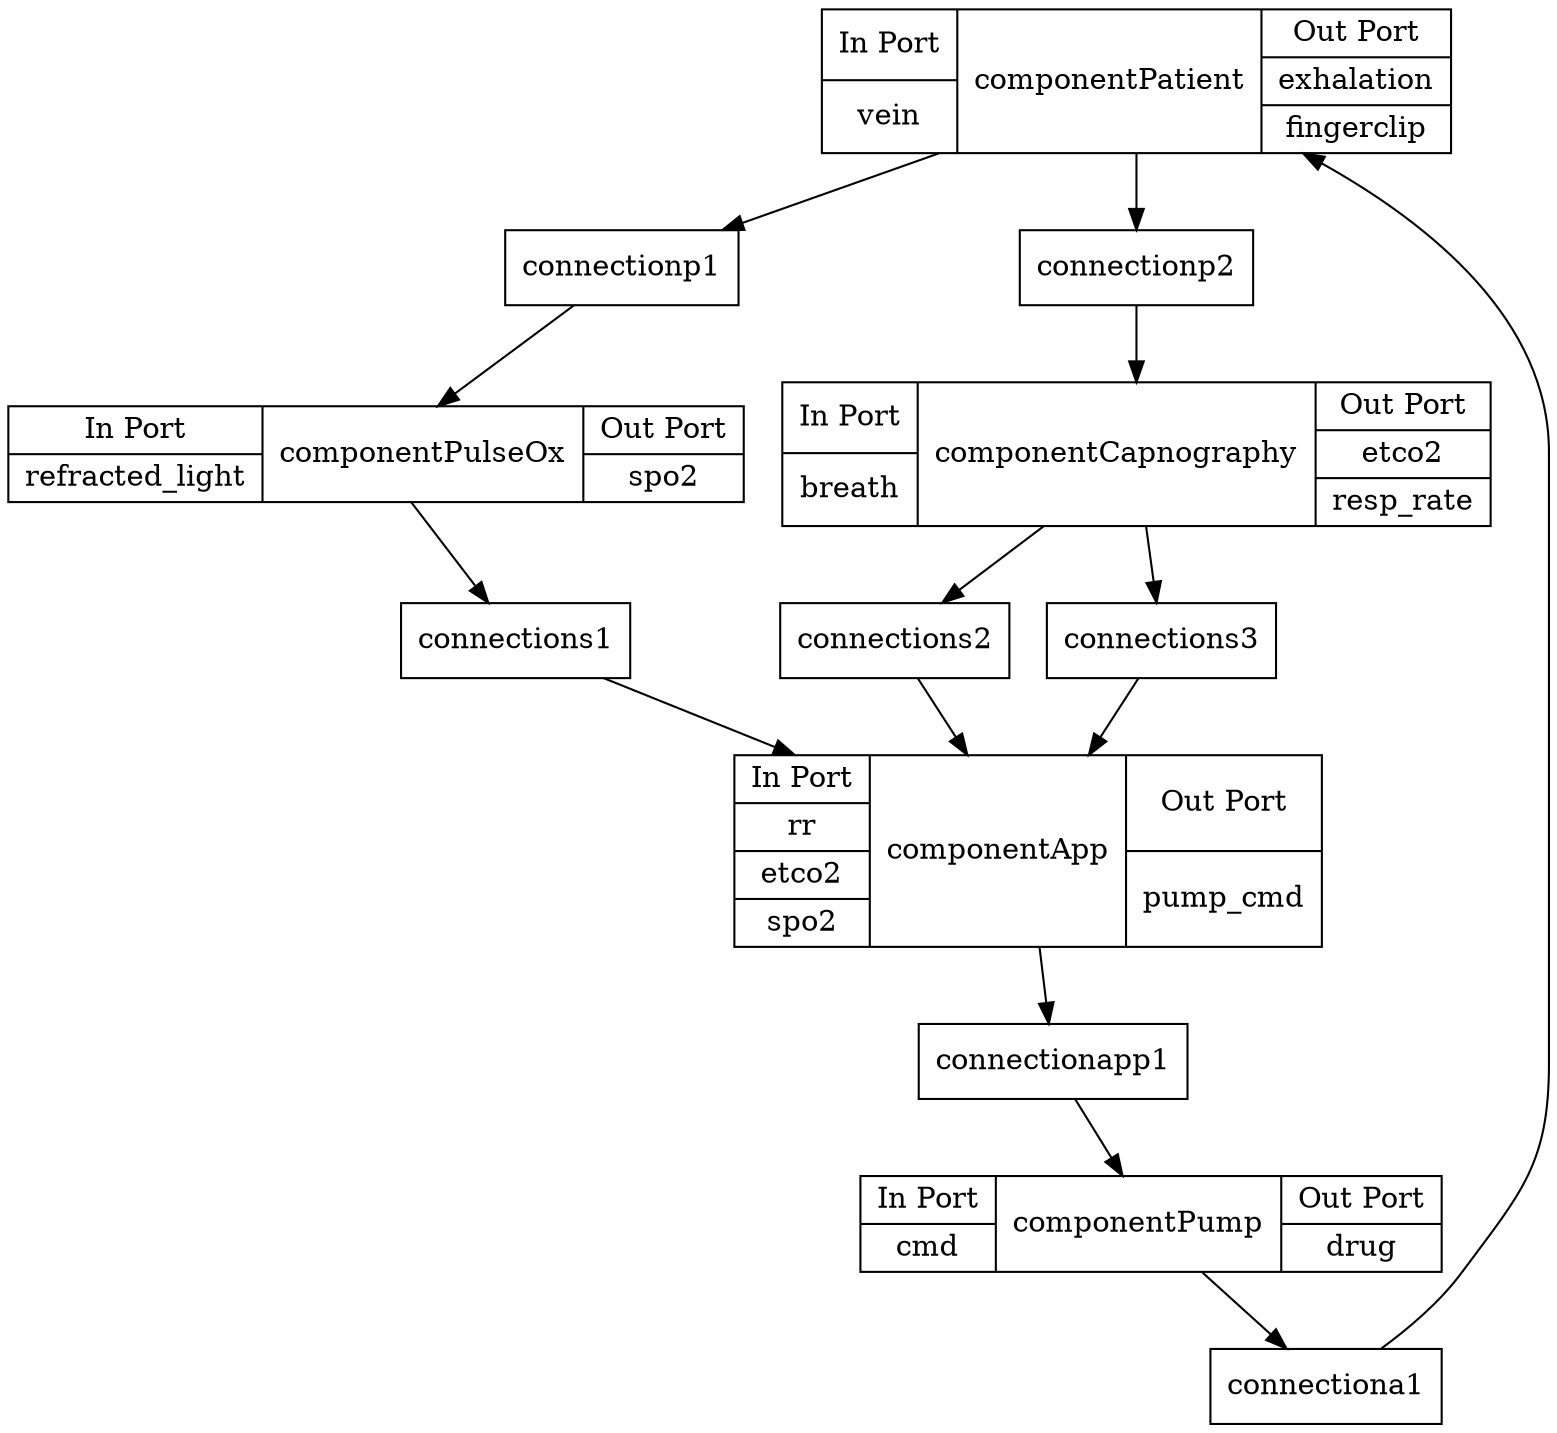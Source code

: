 strict digraph G {
  1 [ label="{In Port|<vein>vein} |component
Patient|{Out Port|exhalation|fingerclip}" shape="record" ];
  2 [ label="{In Port|<breath>breath} |component
Capnography|{Out Port|etco2|resp_rate}" shape="record" ];
  3 [ label="{In Port|<cmd>cmd} |component
Pump|{Out Port|drug}" shape="record" ];
  4 [ label="{In Port|<refracted_light>refracted_light} |component
PulseOx|{Out Port|spo2}" shape="record" ];
  5 [ label="{In Port|<rr>rr|<etco2>etco2|<spo2>spo2} |component
App|{Out Port|pump_cmd}" shape="record" ];
  6 [ label="connection
app1" shape="record" ];
  7 [ label="connection
s2" shape="record" ];
  8 [ label="connection
s1" shape="record" ];
  9 [ label="connection
p1" shape="record" ];
  10 [ label="connection
s3" shape="record" ];
  11 [ label="connection
a1" shape="record" ];
  12 [ label="connection
p2" shape="record" ];
  5 -> 6;
  6 -> 3;
  2 -> 7;
  7 -> 5;
  4 -> 8;
  8 -> 5;
  1 -> 9;
  9 -> 4;
  2 -> 10;
  10 -> 5;
  3 -> 11;
  11 -> 1;
  1 -> 12;
  12 -> 2;
}
